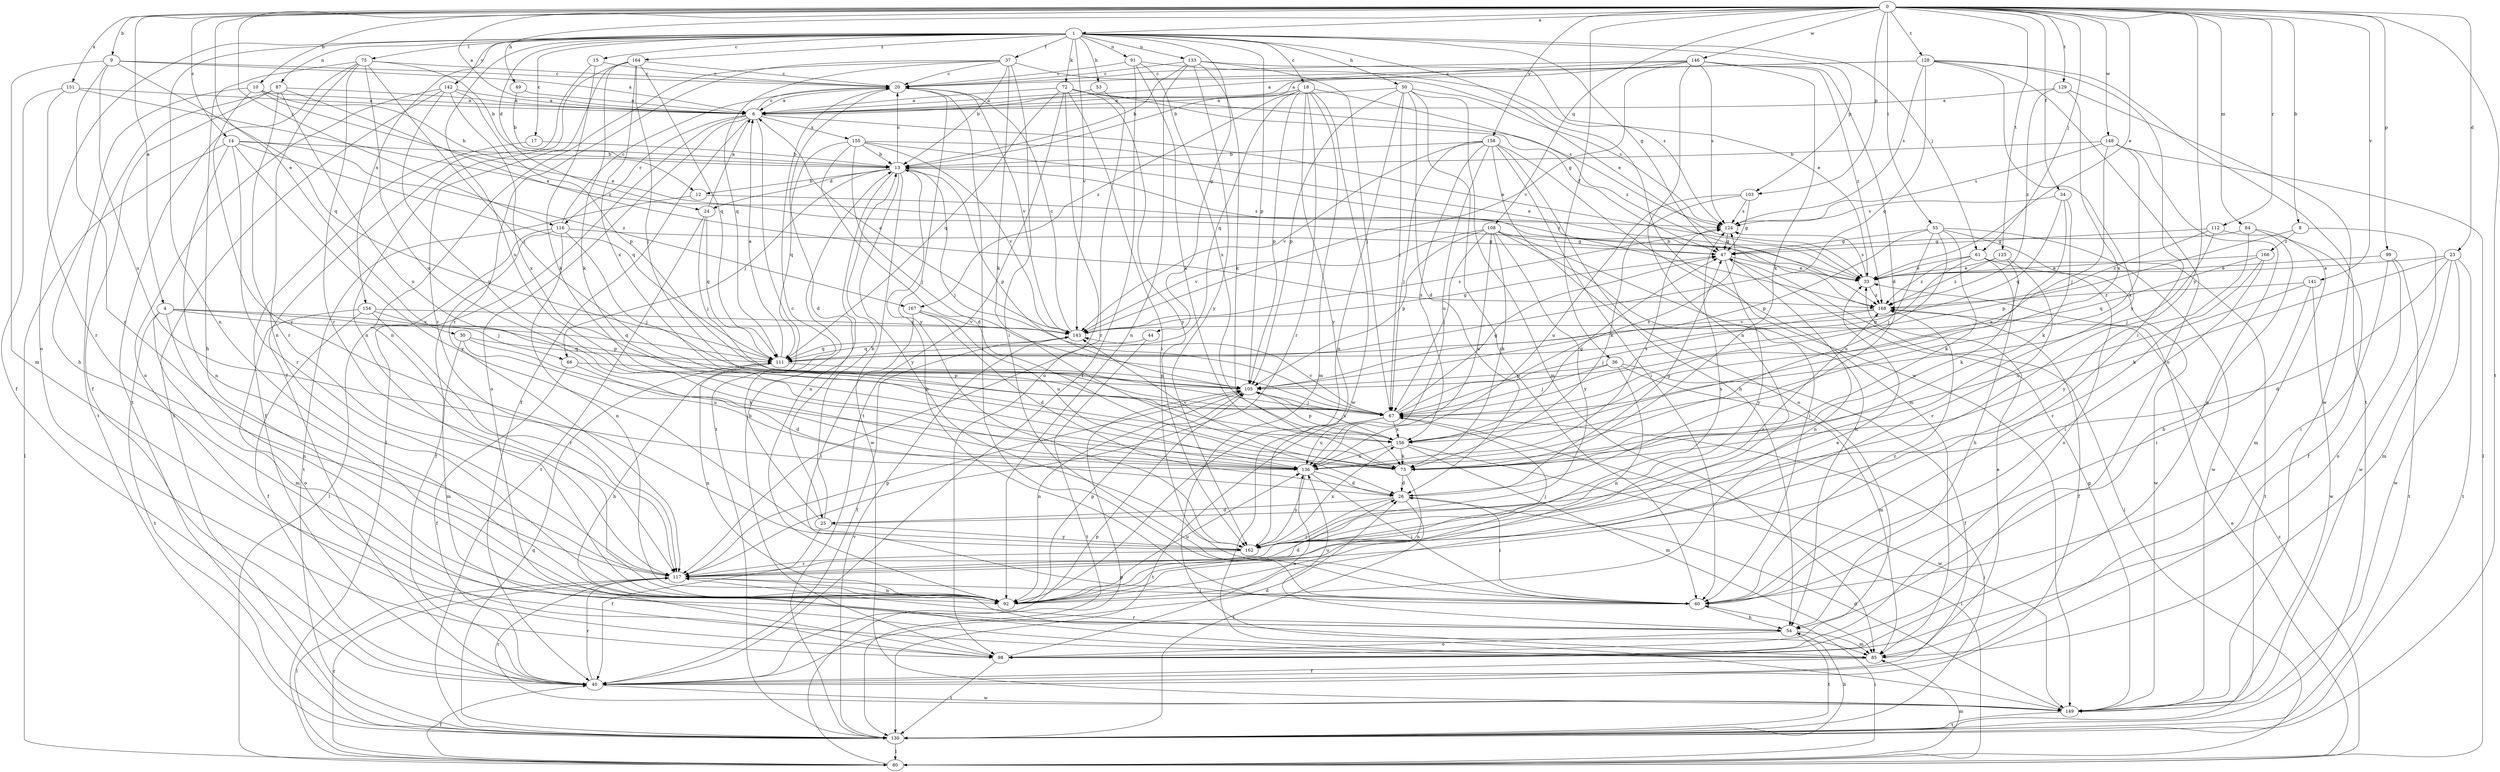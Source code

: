 strict digraph  {
0;
1;
4;
6;
8;
9;
10;
12;
13;
14;
15;
17;
18;
20;
23;
24;
25;
26;
30;
33;
34;
36;
37;
40;
44;
47;
49;
50;
53;
54;
55;
60;
61;
66;
67;
72;
73;
75;
80;
84;
85;
87;
91;
92;
98;
99;
103;
105;
108;
111;
112;
116;
117;
124;
125;
128;
129;
130;
133;
136;
141;
142;
143;
146;
148;
149;
151;
154;
155;
156;
158;
162;
164;
166;
167;
168;
0 -> 1  [label=a];
0 -> 4  [label=a];
0 -> 6  [label=a];
0 -> 8  [label=b];
0 -> 9  [label=b];
0 -> 10  [label=b];
0 -> 14  [label=c];
0 -> 23  [label=d];
0 -> 30  [label=e];
0 -> 33  [label=e];
0 -> 34  [label=f];
0 -> 36  [label=f];
0 -> 49  [label=h];
0 -> 55  [label=i];
0 -> 61  [label=j];
0 -> 84  [label=m];
0 -> 99  [label=p];
0 -> 103  [label=p];
0 -> 108  [label=q];
0 -> 112  [label=r];
0 -> 116  [label=r];
0 -> 125  [label=t];
0 -> 128  [label=t];
0 -> 129  [label=t];
0 -> 130  [label=t];
0 -> 141  [label=v];
0 -> 146  [label=w];
0 -> 148  [label=w];
0 -> 151  [label=x];
0 -> 158  [label=y];
0 -> 162  [label=y];
1 -> 15  [label=c];
1 -> 17  [label=c];
1 -> 18  [label=c];
1 -> 24  [label=d];
1 -> 37  [label=f];
1 -> 44  [label=g];
1 -> 47  [label=g];
1 -> 50  [label=h];
1 -> 53  [label=h];
1 -> 61  [label=j];
1 -> 72  [label=k];
1 -> 75  [label=l];
1 -> 87  [label=n];
1 -> 91  [label=n];
1 -> 92  [label=n];
1 -> 98  [label=o];
1 -> 103  [label=p];
1 -> 105  [label=p];
1 -> 133  [label=u];
1 -> 136  [label=u];
1 -> 142  [label=v];
1 -> 143  [label=v];
1 -> 149  [label=w];
1 -> 154  [label=x];
1 -> 164  [label=z];
4 -> 66  [label=j];
4 -> 85  [label=m];
4 -> 92  [label=n];
4 -> 111  [label=q];
4 -> 130  [label=t];
4 -> 143  [label=v];
6 -> 20  [label=c];
6 -> 33  [label=e];
6 -> 40  [label=f];
6 -> 80  [label=l];
6 -> 98  [label=o];
6 -> 116  [label=r];
6 -> 130  [label=t];
6 -> 155  [label=x];
8 -> 105  [label=p];
8 -> 149  [label=w];
8 -> 166  [label=z];
9 -> 6  [label=a];
9 -> 20  [label=c];
9 -> 85  [label=m];
9 -> 111  [label=q];
9 -> 117  [label=r];
9 -> 136  [label=u];
10 -> 6  [label=a];
10 -> 12  [label=b];
10 -> 33  [label=e];
10 -> 54  [label=h];
10 -> 162  [label=y];
12 -> 124  [label=s];
12 -> 130  [label=t];
13 -> 12  [label=b];
13 -> 20  [label=c];
13 -> 24  [label=d];
13 -> 66  [label=j];
13 -> 67  [label=j];
13 -> 92  [label=n];
13 -> 105  [label=p];
13 -> 149  [label=w];
13 -> 162  [label=y];
14 -> 13  [label=b];
14 -> 80  [label=l];
14 -> 92  [label=n];
14 -> 111  [label=q];
14 -> 117  [label=r];
14 -> 162  [label=y];
14 -> 167  [label=z];
15 -> 20  [label=c];
15 -> 40  [label=f];
15 -> 73  [label=k];
17 -> 13  [label=b];
17 -> 40  [label=f];
18 -> 6  [label=a];
18 -> 85  [label=m];
18 -> 105  [label=p];
18 -> 111  [label=q];
18 -> 117  [label=r];
18 -> 149  [label=w];
18 -> 162  [label=y];
18 -> 167  [label=z];
18 -> 168  [label=z];
20 -> 6  [label=a];
20 -> 25  [label=d];
20 -> 60  [label=i];
20 -> 143  [label=v];
20 -> 162  [label=y];
23 -> 25  [label=d];
23 -> 33  [label=e];
23 -> 73  [label=k];
23 -> 85  [label=m];
23 -> 130  [label=t];
23 -> 149  [label=w];
24 -> 6  [label=a];
24 -> 67  [label=j];
24 -> 111  [label=q];
24 -> 130  [label=t];
25 -> 13  [label=b];
25 -> 20  [label=c];
25 -> 40  [label=f];
25 -> 162  [label=y];
26 -> 25  [label=d];
26 -> 47  [label=g];
26 -> 60  [label=i];
26 -> 117  [label=r];
26 -> 130  [label=t];
30 -> 73  [label=k];
30 -> 85  [label=m];
30 -> 111  [label=q];
30 -> 136  [label=u];
33 -> 124  [label=s];
33 -> 168  [label=z];
34 -> 73  [label=k];
34 -> 111  [label=q];
34 -> 124  [label=s];
34 -> 156  [label=x];
36 -> 40  [label=f];
36 -> 67  [label=j];
36 -> 85  [label=m];
36 -> 92  [label=n];
36 -> 105  [label=p];
37 -> 13  [label=b];
37 -> 20  [label=c];
37 -> 33  [label=e];
37 -> 60  [label=i];
37 -> 73  [label=k];
37 -> 92  [label=n];
37 -> 111  [label=q];
37 -> 117  [label=r];
40 -> 26  [label=d];
40 -> 105  [label=p];
40 -> 117  [label=r];
40 -> 149  [label=w];
44 -> 111  [label=q];
44 -> 130  [label=t];
47 -> 33  [label=e];
47 -> 80  [label=l];
47 -> 92  [label=n];
47 -> 162  [label=y];
49 -> 6  [label=a];
49 -> 13  [label=b];
50 -> 6  [label=a];
50 -> 26  [label=d];
50 -> 60  [label=i];
50 -> 67  [label=j];
50 -> 85  [label=m];
50 -> 92  [label=n];
50 -> 105  [label=p];
50 -> 124  [label=s];
53 -> 6  [label=a];
53 -> 117  [label=r];
54 -> 85  [label=m];
54 -> 98  [label=o];
54 -> 130  [label=t];
54 -> 136  [label=u];
55 -> 47  [label=g];
55 -> 67  [label=j];
55 -> 73  [label=k];
55 -> 98  [label=o];
55 -> 105  [label=p];
55 -> 136  [label=u];
55 -> 149  [label=w];
60 -> 13  [label=b];
60 -> 54  [label=h];
60 -> 168  [label=z];
61 -> 33  [label=e];
61 -> 54  [label=h];
61 -> 105  [label=p];
61 -> 130  [label=t];
61 -> 149  [label=w];
61 -> 168  [label=z];
66 -> 26  [label=d];
66 -> 40  [label=f];
66 -> 105  [label=p];
67 -> 47  [label=g];
67 -> 124  [label=s];
67 -> 130  [label=t];
67 -> 136  [label=u];
67 -> 143  [label=v];
67 -> 149  [label=w];
67 -> 156  [label=x];
72 -> 6  [label=a];
72 -> 47  [label=g];
72 -> 60  [label=i];
72 -> 98  [label=o];
72 -> 111  [label=q];
72 -> 124  [label=s];
72 -> 130  [label=t];
72 -> 162  [label=y];
73 -> 26  [label=d];
73 -> 92  [label=n];
73 -> 143  [label=v];
75 -> 13  [label=b];
75 -> 20  [label=c];
75 -> 54  [label=h];
75 -> 67  [label=j];
75 -> 92  [label=n];
75 -> 117  [label=r];
75 -> 130  [label=t];
75 -> 136  [label=u];
80 -> 33  [label=e];
80 -> 40  [label=f];
80 -> 60  [label=i];
80 -> 85  [label=m];
80 -> 105  [label=p];
80 -> 117  [label=r];
80 -> 168  [label=z];
84 -> 47  [label=g];
84 -> 54  [label=h];
84 -> 85  [label=m];
84 -> 162  [label=y];
85 -> 33  [label=e];
85 -> 40  [label=f];
85 -> 117  [label=r];
87 -> 6  [label=a];
87 -> 40  [label=f];
87 -> 117  [label=r];
87 -> 130  [label=t];
87 -> 136  [label=u];
87 -> 168  [label=z];
91 -> 20  [label=c];
91 -> 40  [label=f];
91 -> 73  [label=k];
91 -> 124  [label=s];
91 -> 156  [label=x];
92 -> 26  [label=d];
92 -> 33  [label=e];
92 -> 105  [label=p];
92 -> 136  [label=u];
98 -> 13  [label=b];
98 -> 130  [label=t];
98 -> 136  [label=u];
99 -> 33  [label=e];
99 -> 60  [label=i];
99 -> 98  [label=o];
99 -> 130  [label=t];
103 -> 47  [label=g];
103 -> 73  [label=k];
103 -> 124  [label=s];
103 -> 136  [label=u];
105 -> 67  [label=j];
105 -> 92  [label=n];
105 -> 156  [label=x];
108 -> 47  [label=g];
108 -> 54  [label=h];
108 -> 60  [label=i];
108 -> 67  [label=j];
108 -> 73  [label=k];
108 -> 105  [label=p];
108 -> 136  [label=u];
108 -> 143  [label=v];
108 -> 162  [label=y];
111 -> 6  [label=a];
111 -> 54  [label=h];
111 -> 92  [label=n];
111 -> 105  [label=p];
112 -> 40  [label=f];
112 -> 47  [label=g];
112 -> 67  [label=j];
112 -> 168  [label=z];
116 -> 20  [label=c];
116 -> 40  [label=f];
116 -> 47  [label=g];
116 -> 67  [label=j];
116 -> 80  [label=l];
116 -> 92  [label=n];
117 -> 60  [label=i];
117 -> 67  [label=j];
117 -> 80  [label=l];
117 -> 92  [label=n];
117 -> 105  [label=p];
124 -> 47  [label=g];
125 -> 33  [label=e];
125 -> 73  [label=k];
125 -> 117  [label=r];
125 -> 168  [label=z];
128 -> 6  [label=a];
128 -> 20  [label=c];
128 -> 60  [label=i];
128 -> 98  [label=o];
128 -> 111  [label=q];
128 -> 124  [label=s];
128 -> 130  [label=t];
128 -> 162  [label=y];
129 -> 6  [label=a];
129 -> 149  [label=w];
129 -> 156  [label=x];
129 -> 168  [label=z];
130 -> 54  [label=h];
130 -> 67  [label=j];
130 -> 80  [label=l];
130 -> 111  [label=q];
130 -> 143  [label=v];
133 -> 13  [label=b];
133 -> 20  [label=c];
133 -> 33  [label=e];
133 -> 67  [label=j];
133 -> 73  [label=k];
133 -> 92  [label=n];
133 -> 162  [label=y];
136 -> 26  [label=d];
136 -> 60  [label=i];
136 -> 124  [label=s];
136 -> 162  [label=y];
141 -> 60  [label=i];
141 -> 136  [label=u];
141 -> 149  [label=w];
141 -> 168  [label=z];
142 -> 6  [label=a];
142 -> 98  [label=o];
142 -> 105  [label=p];
142 -> 130  [label=t];
142 -> 136  [label=u];
142 -> 156  [label=x];
143 -> 6  [label=a];
143 -> 20  [label=c];
143 -> 40  [label=f];
143 -> 47  [label=g];
143 -> 111  [label=q];
143 -> 124  [label=s];
146 -> 6  [label=a];
146 -> 13  [label=b];
146 -> 20  [label=c];
146 -> 26  [label=d];
146 -> 73  [label=k];
146 -> 92  [label=n];
146 -> 124  [label=s];
146 -> 143  [label=v];
146 -> 168  [label=z];
148 -> 13  [label=b];
148 -> 67  [label=j];
148 -> 80  [label=l];
148 -> 98  [label=o];
148 -> 124  [label=s];
148 -> 156  [label=x];
149 -> 26  [label=d];
149 -> 47  [label=g];
149 -> 117  [label=r];
149 -> 130  [label=t];
151 -> 6  [label=a];
151 -> 33  [label=e];
151 -> 40  [label=f];
151 -> 117  [label=r];
154 -> 40  [label=f];
154 -> 98  [label=o];
154 -> 105  [label=p];
154 -> 117  [label=r];
154 -> 143  [label=v];
155 -> 13  [label=b];
155 -> 26  [label=d];
155 -> 33  [label=e];
155 -> 67  [label=j];
155 -> 111  [label=q];
155 -> 143  [label=v];
155 -> 168  [label=z];
156 -> 47  [label=g];
156 -> 73  [label=k];
156 -> 80  [label=l];
156 -> 85  [label=m];
156 -> 105  [label=p];
156 -> 136  [label=u];
158 -> 13  [label=b];
158 -> 54  [label=h];
158 -> 60  [label=i];
158 -> 67  [label=j];
158 -> 85  [label=m];
158 -> 98  [label=o];
158 -> 136  [label=u];
158 -> 143  [label=v];
158 -> 156  [label=x];
162 -> 117  [label=r];
162 -> 124  [label=s];
162 -> 156  [label=x];
162 -> 168  [label=z];
164 -> 20  [label=c];
164 -> 67  [label=j];
164 -> 73  [label=k];
164 -> 92  [label=n];
164 -> 111  [label=q];
164 -> 117  [label=r];
164 -> 156  [label=x];
166 -> 33  [label=e];
166 -> 60  [label=i];
166 -> 111  [label=q];
166 -> 117  [label=r];
167 -> 26  [label=d];
167 -> 60  [label=i];
167 -> 136  [label=u];
167 -> 143  [label=v];
168 -> 13  [label=b];
168 -> 40  [label=f];
168 -> 67  [label=j];
168 -> 143  [label=v];
}
